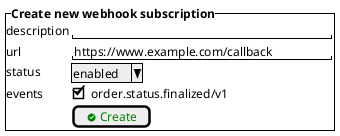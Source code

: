 @startsalt
!theme carbon-gray

{^"**Create new webhook subscription**"
    description | "                                "
    url         | "https://www.example.com/callback"
    status      | ^enabled^
    events      | [X] order.status.finalized/v1
    .           | [<color:green><&circle-check> Create</color>]
}

' {^"**Update webhook subscription**"
'     description | "my webhook subscription         "
'     url         | "https://www.example.com/callback"
'     status      | ^enabled^
'     events      | [X] order.status.finalized/v1
'     .           | { [<&circle-x> Cancel] | [<color:green><&circle-check> Update</color>] }
' }

' {^"**Webhook subscriptions**"
'     { "my webhook subscription" | <color:green><&wifi>  enabled</color> | . | [<&wrench> Edit] | [<color:red><&trash> Delete</color>] }
'     { "test subscription      " | <color:grey><&wifi> disabled</color> | . | [<&wrench> Edit] | [<color:red><&trash> Delete</color>] }
'     { "test subscription 2    " | <color:grey><&wifi> disabled</color> | . | [<&wrench> Edit] | [<color:red><&trash> Delete</color>] }
'     --
'     { [<&plus> new subscription] }
' }

@endsalt